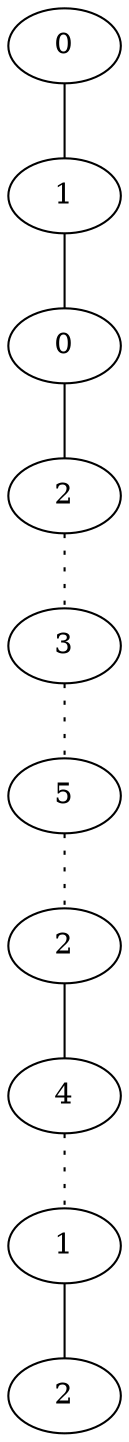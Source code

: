 graph {
a0 -- a1;
a1 -- a2;
a2 -- a3;
a3 -- a4 [style=dotted];
a4 -- a5 [style=dotted];
a5 -- a6 [style=dotted];
a6 -- a7;
a7 -- a8 [style=dotted];
a8 -- a9;
a0[label=0];
a1[label=1];
a2[label=0];
a3[label=2];
a4[label=3];
a5[label=5];
a6[label=2];
a7[label=4];
a8[label=1];
a9[label=2];
}
